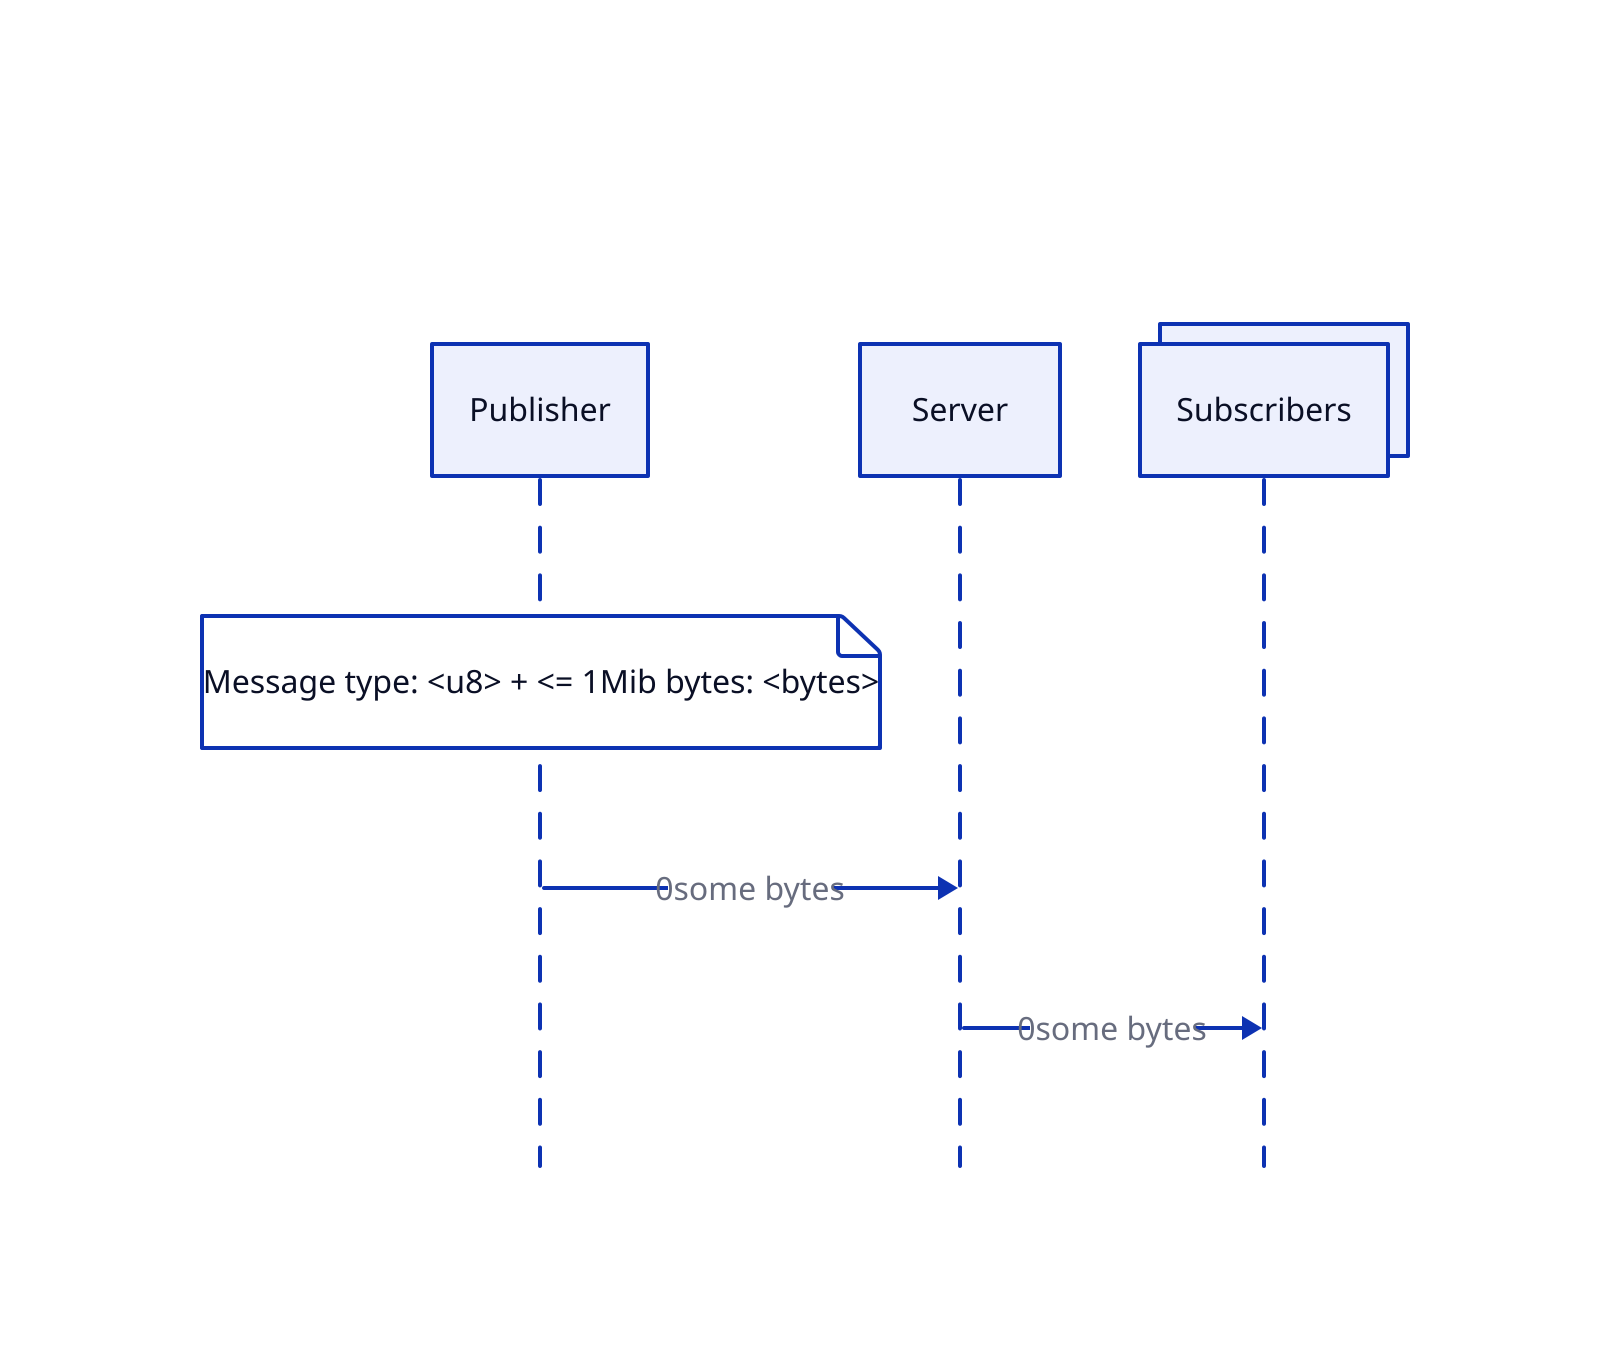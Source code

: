 title: |md
  # Publish-Subscribe v1
| {near: top-center}

shape: sequence_diagram

p: Publisher
sv: Server
s: Subscribers {
  style.multiple: true
}

p."Message type: <u8> + <= 1Mib bytes: <bytes>"
p -> sv: 0some bytes
sv -> s: 0some bytes
